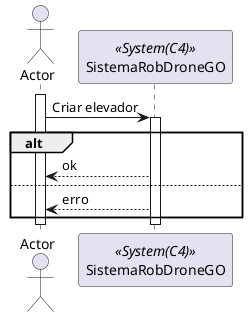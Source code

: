 @startuml vp1
actor Actor as actor
participant SistemaRobDroneGO as srdg <<System(C4)>>

activate actor
actor -> srdg: Criar elevador
activate srdg
alt 
srdg --> actor : ok
else
srdg --> actor : erro
end
deactivate srdg
deactivate actor
@enduml